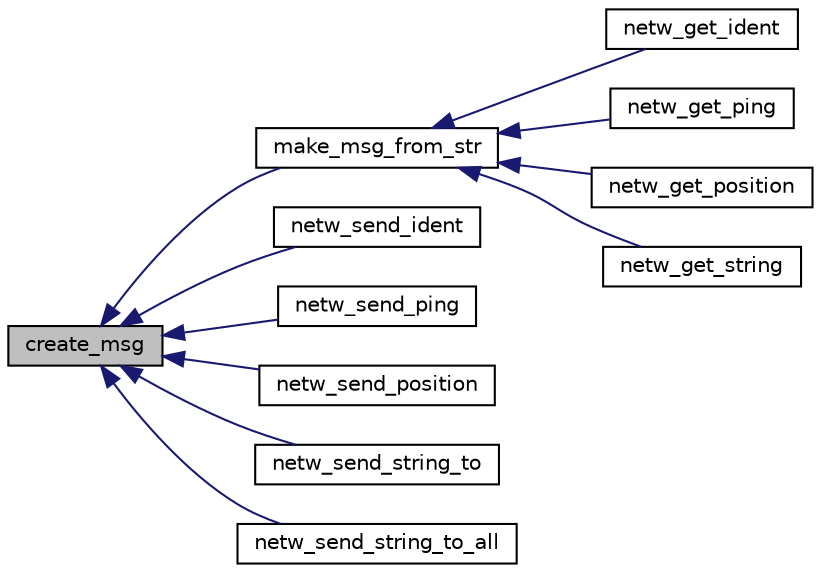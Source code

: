digraph G
{
  edge [fontname="Helvetica",fontsize="10",labelfontname="Helvetica",labelfontsize="10"];
  node [fontname="Helvetica",fontsize="10",shape=record];
  rankdir=LR;
  Node1 [label="create_msg",height=0.2,width=0.4,color="black", fillcolor="grey75", style="filled" fontcolor="black"];
  Node1 -> Node2 [dir=back,color="midnightblue",fontsize="10",style="solid",fontname="Helvetica"];
  Node2 [label="make_msg_from_str",height=0.2,width=0.4,color="black", fillcolor="white", style="filled",URL="$n__network__msg_8c.html#a031bce4ba12a9f2d95a3fe8720404d83",tooltip="Make a single message of the string."];
  Node2 -> Node3 [dir=back,color="midnightblue",fontsize="10",style="solid",fontname="Helvetica"];
  Node3 [label="netw_get_ident",height=0.2,width=0.4,color="black", fillcolor="white", style="filled",URL="$n__network__msg_8c.html#af2d84e34e50db7b3b7aca16c6bdb06f8",tooltip="Retrieves identification from netwmsg."];
  Node2 -> Node4 [dir=back,color="midnightblue",fontsize="10",style="solid",fontname="Helvetica"];
  Node4 [label="netw_get_ping",height=0.2,width=0.4,color="black", fillcolor="white", style="filled",URL="$n__network__msg_8c.html#ae420c2ecf92f1d0391df32a383eb485c",tooltip="Retrieves a ping travel elapsed time."];
  Node2 -> Node5 [dir=back,color="midnightblue",fontsize="10",style="solid",fontname="Helvetica"];
  Node5 [label="netw_get_position",height=0.2,width=0.4,color="black", fillcolor="white", style="filled",URL="$n__network__msg_8c.html#a241bf3b1ebc63dd986dfec1b0fe4998b",tooltip="Retrieves position from netwmsg."];
  Node2 -> Node6 [dir=back,color="midnightblue",fontsize="10",style="solid",fontname="Helvetica"];
  Node6 [label="netw_get_string",height=0.2,width=0.4,color="black", fillcolor="white", style="filled",URL="$n__network__msg_8c.html#a810dcf6c6b78b21137c626ba499228ff",tooltip="Retrieves string from netwmsg."];
  Node1 -> Node7 [dir=back,color="midnightblue",fontsize="10",style="solid",fontname="Helvetica"];
  Node7 [label="netw_send_ident",height=0.2,width=0.4,color="black", fillcolor="white", style="filled",URL="$n__network__msg_8c.html#ae8345266fcf7a23c0e8ffe176b0e086f",tooltip="Add a formatted NETWMSG_IDENT message to the specified network."];
  Node1 -> Node8 [dir=back,color="midnightblue",fontsize="10",style="solid",fontname="Helvetica"];
  Node8 [label="netw_send_ping",height=0.2,width=0.4,color="black", fillcolor="white", style="filled",URL="$n__network__msg_8c.html#a660b0821177394fcfcb7afb8c24fd80a",tooltip="Add a ping reply to the network."];
  Node1 -> Node9 [dir=back,color="midnightblue",fontsize="10",style="solid",fontname="Helvetica"];
  Node9 [label="netw_send_position",height=0.2,width=0.4,color="black", fillcolor="white", style="filled",URL="$n__network__msg_8c.html#a9dbcd5aef0dbecf19bceea2ddb46bdd4",tooltip="Add a formatted NETWMSG_IDENT message to the specified network."];
  Node1 -> Node10 [dir=back,color="midnightblue",fontsize="10",style="solid",fontname="Helvetica"];
  Node10 [label="netw_send_string_to",height=0.2,width=0.4,color="black", fillcolor="white", style="filled",URL="$n__network__msg_8c.html#a70307219ccb98fda70ef1ba236c52979",tooltip="Add a string to the network, aiming a specific user."];
  Node1 -> Node11 [dir=back,color="midnightblue",fontsize="10",style="solid",fontname="Helvetica"];
  Node11 [label="netw_send_string_to_all",height=0.2,width=0.4,color="black", fillcolor="white", style="filled",URL="$n__network__msg_8c.html#a16cdc3a012fc9127e1d297da1e16eee1",tooltip="Add a string to the network, aiming all server-side users."];
}
